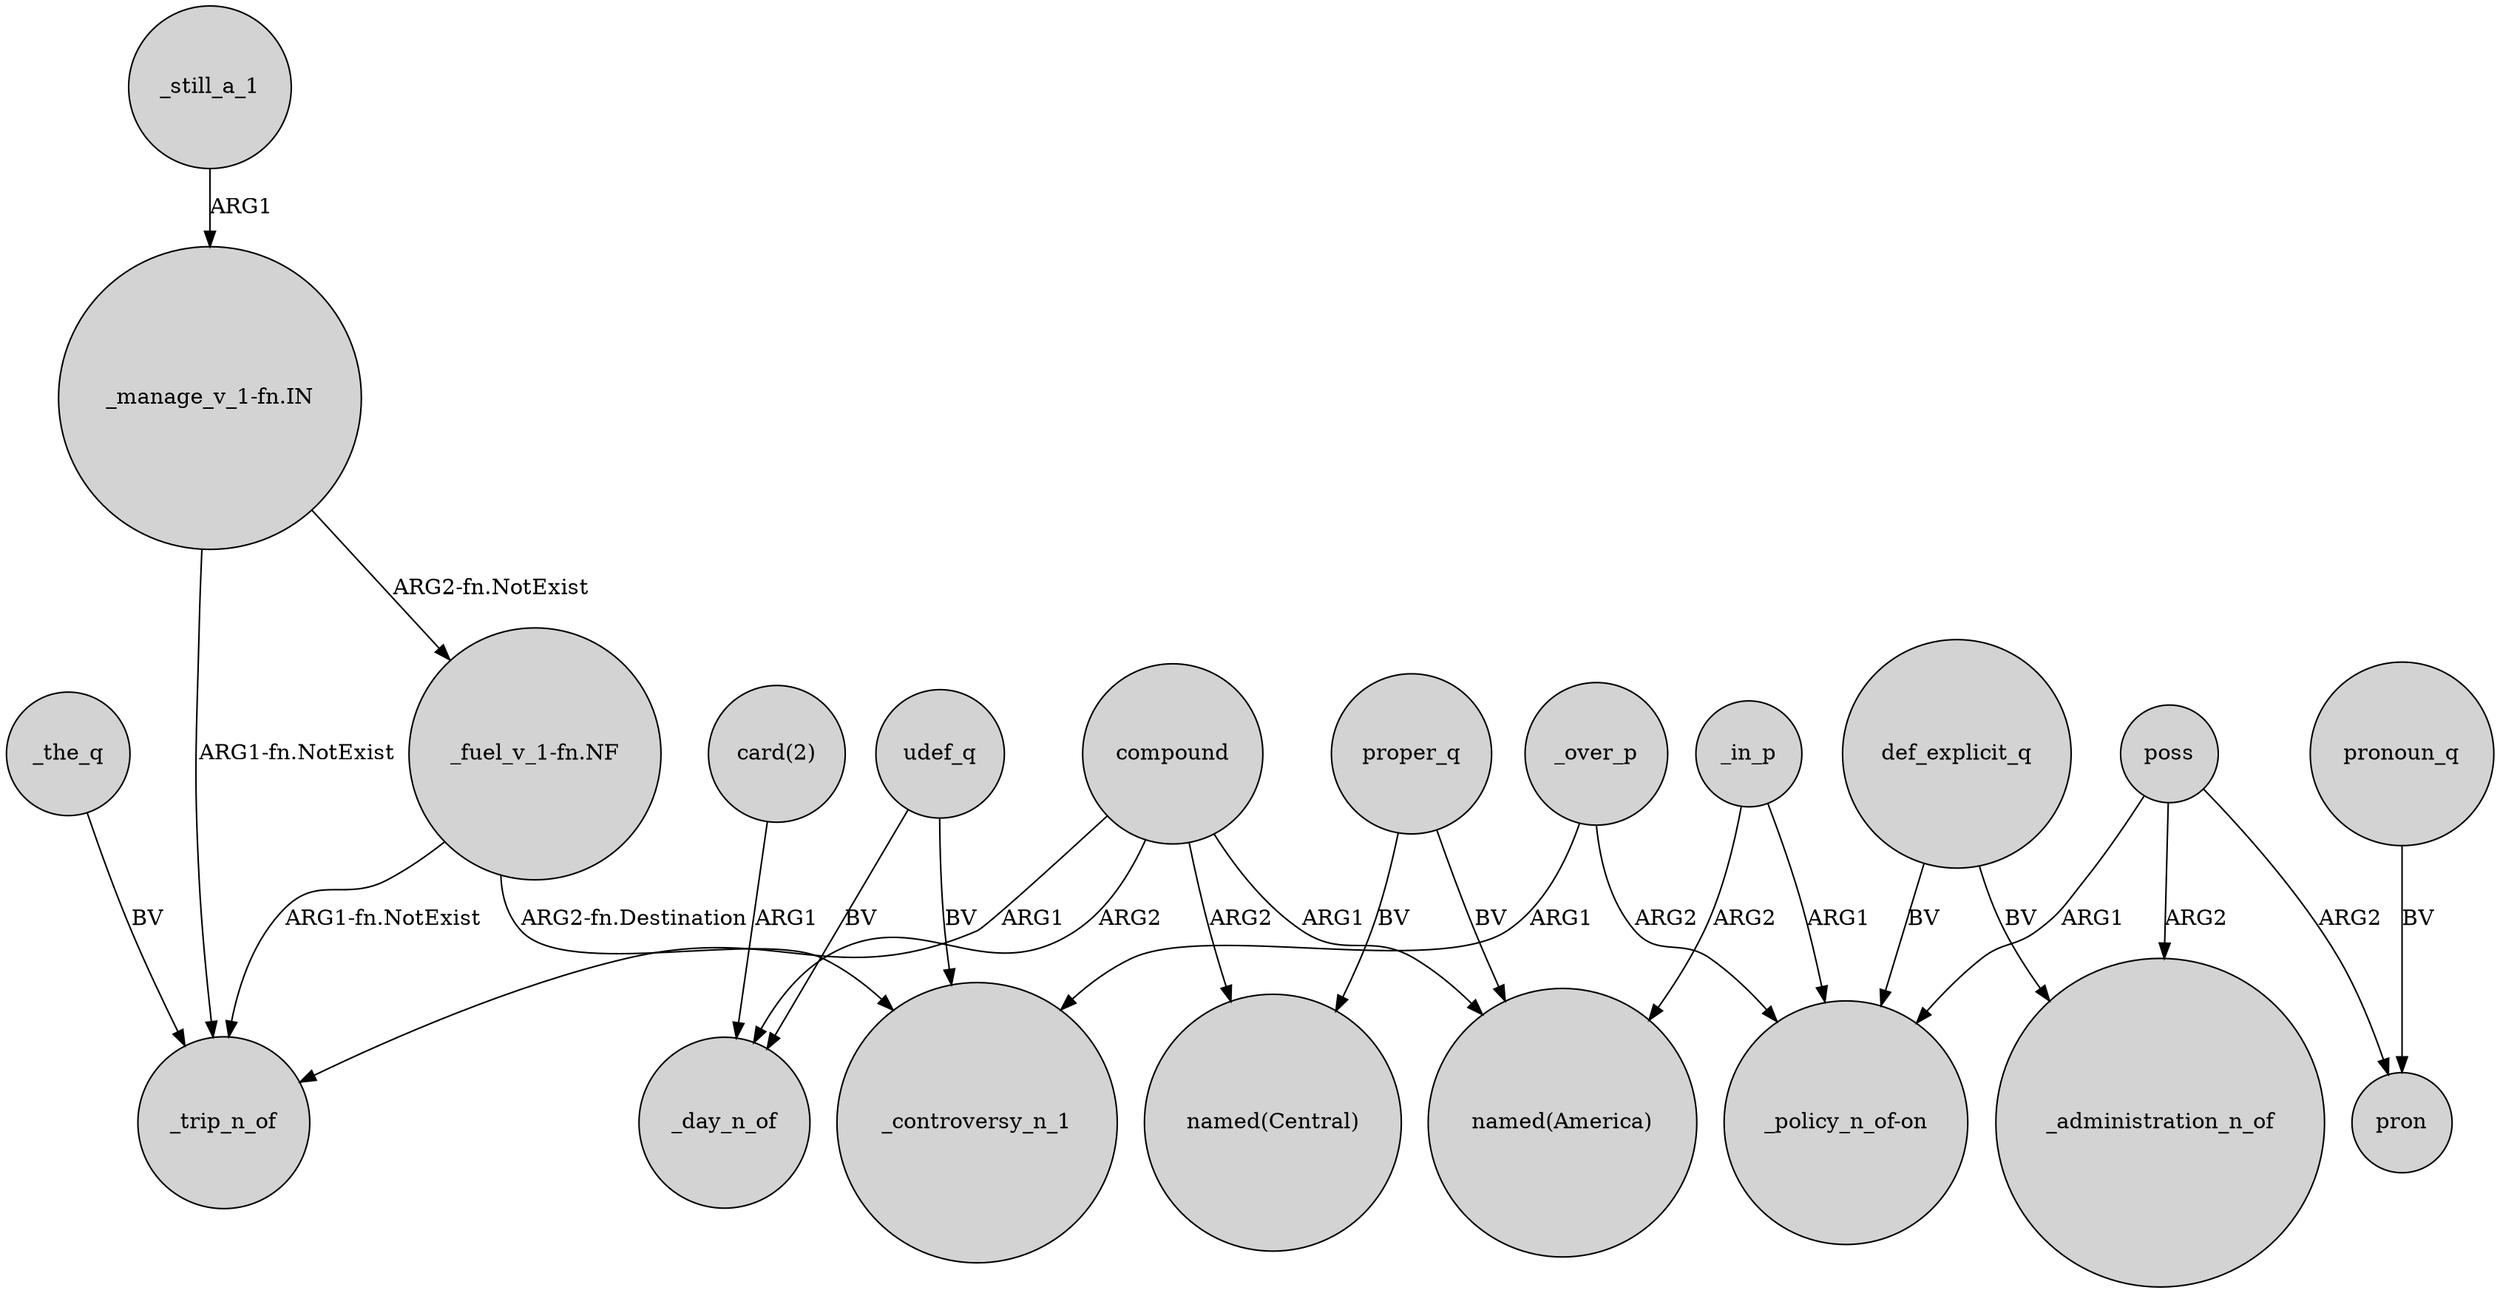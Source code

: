 digraph {
	node [shape=circle style=filled]
	"card(2)" -> _day_n_of [label=ARG1]
	poss -> pron [label=ARG2]
	compound -> _trip_n_of [label=ARG1]
	compound -> "named(Central)" [label=ARG2]
	udef_q -> _controversy_n_1 [label=BV]
	_the_q -> _trip_n_of [label=BV]
	_still_a_1 -> "_manage_v_1-fn.IN" [label=ARG1]
	"_manage_v_1-fn.IN" -> "_fuel_v_1-fn.NF" [label="ARG2-fn.NotExist"]
	compound -> "named(America)" [label=ARG1]
	compound -> _day_n_of [label=ARG2]
	udef_q -> _day_n_of [label=BV]
	poss -> "_policy_n_of-on" [label=ARG1]
	def_explicit_q -> _administration_n_of [label=BV]
	def_explicit_q -> "_policy_n_of-on" [label=BV]
	_in_p -> "named(America)" [label=ARG2]
	poss -> _administration_n_of [label=ARG2]
	_over_p -> _controversy_n_1 [label=ARG1]
	pronoun_q -> pron [label=BV]
	_in_p -> "_policy_n_of-on" [label=ARG1]
	_over_p -> "_policy_n_of-on" [label=ARG2]
	proper_q -> "named(Central)" [label=BV]
	"_manage_v_1-fn.IN" -> _trip_n_of [label="ARG1-fn.NotExist"]
	"_fuel_v_1-fn.NF" -> _trip_n_of [label="ARG1-fn.NotExist"]
	"_fuel_v_1-fn.NF" -> _controversy_n_1 [label="ARG2-fn.Destination"]
	proper_q -> "named(America)" [label=BV]
}
